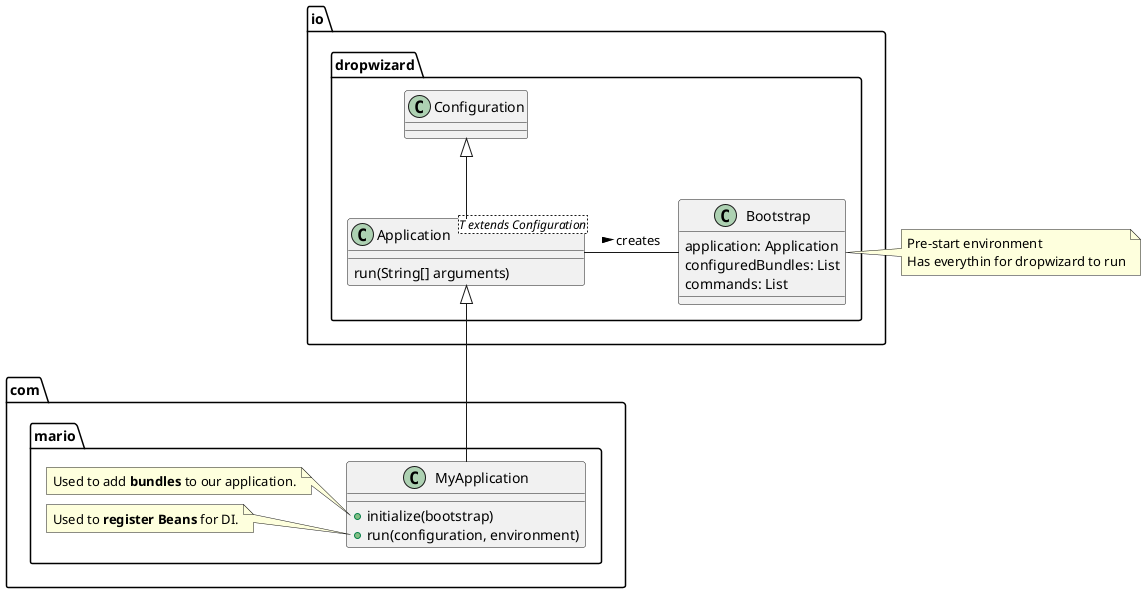 @startuml
class io.dropwizard.Application<T extends Configuration> {
 run(String[] arguments)
}
class io.dropwizard.Configuration

class com.mario.MyApplication {
 + initialize(bootstrap)
 + run(configuration, environment)
}

class io.dropwizard.Bootstrap {
 application: Application
 configuredBundles: List
 commands: List
}

note right of io.dropwizard.Bootstrap : Pre-start environment \nHas everythin for dropwizard to run
note left of com.mario.MyApplication::initialize
 Used to add <b>bundles</b> to our application.
end note
note left of com.mario.MyApplication::run
 Used to <b>register Beans</b> for DI.
end note

io.dropwizard.Application  --up|> io.dropwizard.Configuration

com.mario.MyApplication --up|> io.dropwizard.Application
io.dropwizard.Application - io.dropwizard.Bootstrap: > creates

@enduml
